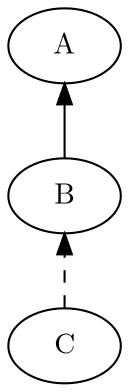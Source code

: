 digraph fixedSubclassingSubtyping {
	rankdir=BT
	margin=0
	A [fontname=LMRoman10]
	B [fontname=LMRoman10]
	C [fontname=LMRoman10]
	B -> A
	C -> B [style=dashed]
}
